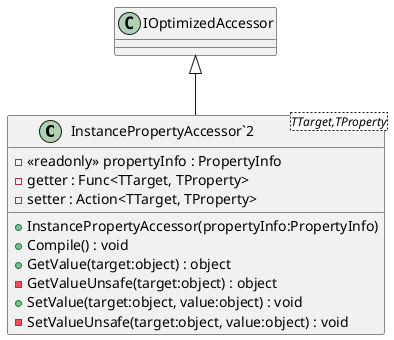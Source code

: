 @startuml
class "InstancePropertyAccessor`2"<TTarget,TProperty> {
    + InstancePropertyAccessor(propertyInfo:PropertyInfo)
    - <<readonly>> propertyInfo : PropertyInfo
    - getter : Func<TTarget, TProperty>
    - setter : Action<TTarget, TProperty>
    + Compile() : void
    + GetValue(target:object) : object
    - GetValueUnsafe(target:object) : object
    + SetValue(target:object, value:object) : void
    - SetValueUnsafe(target:object, value:object) : void
}
IOptimizedAccessor <|-- "InstancePropertyAccessor`2"
@enduml
